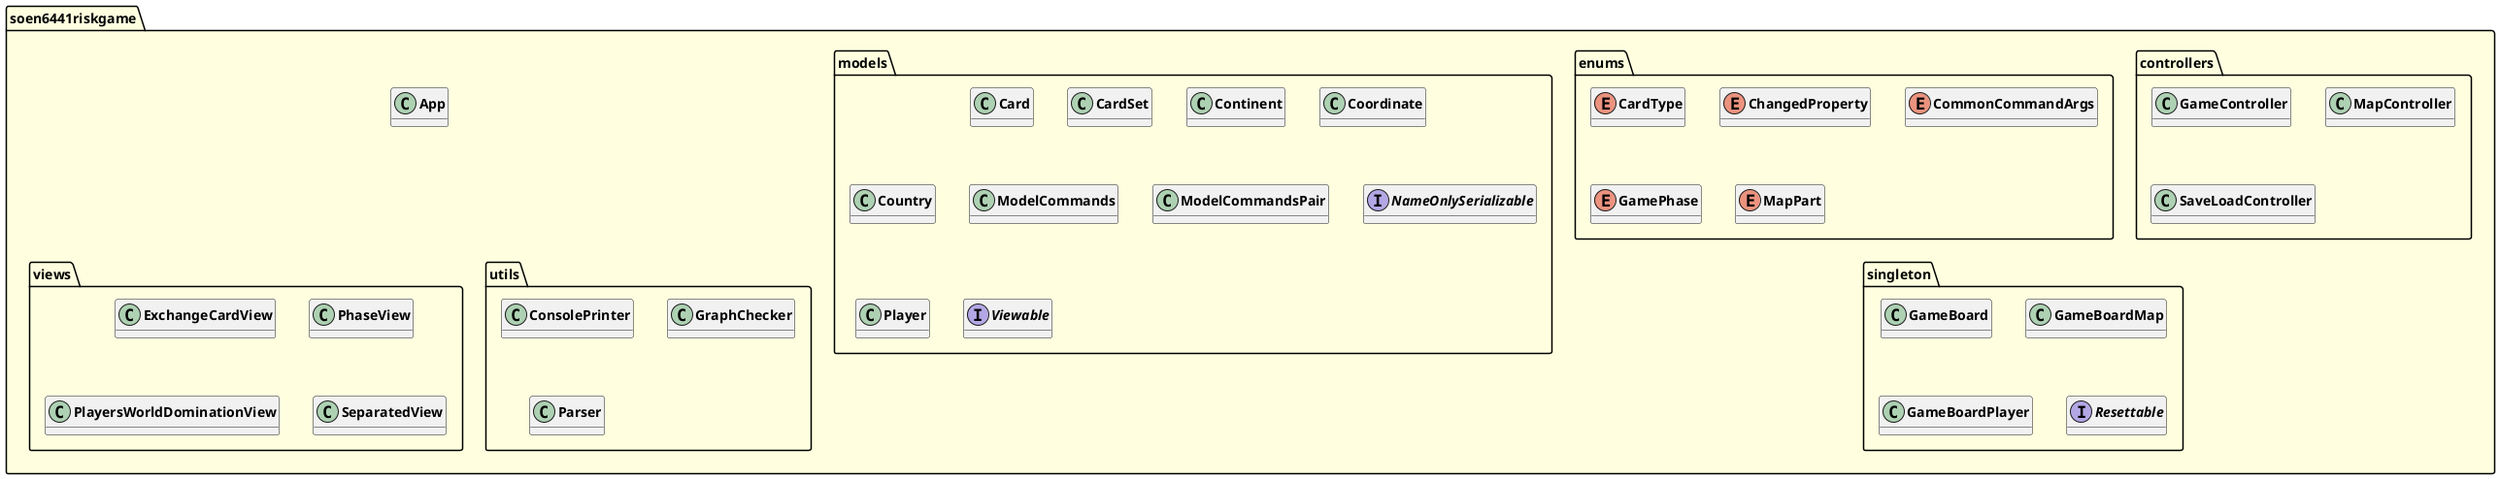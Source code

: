 @startuml

skinparam svgLinkTarget _parent
skinparam linetype ortho
package soen6441riskgame [[../soen6441riskgame/package-summary.html{soen6441riskgame}]] #lightyellow {
}

class "<b><size:14>App</b>" as soen6441riskgame.App  [[../soen6441riskgame/App.html{soen6441riskgame.App}]] {
}

hide soen6441riskgame.App fields
hide soen6441riskgame.App methods

package soen6441riskgame.controllers [[../soen6441riskgame/controllers/package-summary.html{soen6441riskgame.controllers}]] {
}

class "<b><size:14>GameController</b>" as soen6441riskgame.controllers.GameController  [[../soen6441riskgame/controllers/GameController.html{soen6441riskgame.controllers.GameController}]] {
}

hide soen6441riskgame.controllers.GameController fields
hide soen6441riskgame.controllers.GameController methods

class "<b><size:14>MapController</b>" as soen6441riskgame.controllers.MapController  [[../soen6441riskgame/controllers/MapController.html{soen6441riskgame.controllers.MapController}]] {
}

hide soen6441riskgame.controllers.MapController fields
hide soen6441riskgame.controllers.MapController methods

class "<b><size:14>SaveLoadController</b>" as soen6441riskgame.controllers.SaveLoadController  [[../soen6441riskgame/controllers/SaveLoadController.html{soen6441riskgame.controllers.SaveLoadController}]] {
}

hide soen6441riskgame.controllers.SaveLoadController fields
hide soen6441riskgame.controllers.SaveLoadController methods

package soen6441riskgame.enums [[../soen6441riskgame/enums/package-summary.html{soen6441riskgame.enums}]] {
}

enum "<b><size:14>CardType</b>" as soen6441riskgame.enums.CardType  [[../soen6441riskgame/enums/CardType.html{soen6441riskgame.enums.CardType}]] {
}

hide soen6441riskgame.enums.CardType fields
hide soen6441riskgame.enums.CardType methods

enum "<b><size:14>ChangedProperty</b>" as soen6441riskgame.enums.ChangedProperty  [[../soen6441riskgame/enums/ChangedProperty.html{soen6441riskgame.enums.ChangedProperty}]] {
}

hide soen6441riskgame.enums.ChangedProperty fields
hide soen6441riskgame.enums.ChangedProperty methods

enum "<b><size:14>CommonCommandArgs</b>" as soen6441riskgame.enums.CommonCommandArgs  [[../soen6441riskgame/enums/CommonCommandArgs.html{soen6441riskgame.enums.CommonCommandArgs}]] {
}

hide soen6441riskgame.enums.CommonCommandArgs fields
hide soen6441riskgame.enums.CommonCommandArgs methods

enum "<b><size:14>GamePhase</b>" as soen6441riskgame.enums.GamePhase  [[../soen6441riskgame/enums/GamePhase.html{soen6441riskgame.enums.GamePhase}]] {
}

hide soen6441riskgame.enums.GamePhase fields
hide soen6441riskgame.enums.GamePhase methods

enum "<b><size:14>MapPart</b>" as soen6441riskgame.enums.MapPart  [[../soen6441riskgame/enums/MapPart.html{soen6441riskgame.enums.MapPart}]] {
}

hide soen6441riskgame.enums.MapPart fields
hide soen6441riskgame.enums.MapPart methods

package soen6441riskgame.models [[../soen6441riskgame/models/package-summary.html{soen6441riskgame.models}]] {
}

class "<b><size:14>Card</b>" as soen6441riskgame.models.Card  [[../soen6441riskgame/models/Card.html{soen6441riskgame.models.Card}]] {
}

hide soen6441riskgame.models.Card fields
hide soen6441riskgame.models.Card methods

class "<b><size:14>CardSet</b>" as soen6441riskgame.models.CardSet  [[../soen6441riskgame/models/CardSet.html{soen6441riskgame.models.CardSet}]] {
}

hide soen6441riskgame.models.CardSet fields
hide soen6441riskgame.models.CardSet methods

class "<b><size:14>Continent</b>" as soen6441riskgame.models.Continent  [[../soen6441riskgame/models/Continent.html{soen6441riskgame.models.Continent}]] {
}

hide soen6441riskgame.models.Continent fields
hide soen6441riskgame.models.Continent methods

class "<b><size:14>Coordinate</b>" as soen6441riskgame.models.Coordinate  [[../soen6441riskgame/models/Coordinate.html{soen6441riskgame.models.Coordinate}]] {
}

hide soen6441riskgame.models.Coordinate fields
hide soen6441riskgame.models.Coordinate methods

class "<b><size:14>Country</b>" as soen6441riskgame.models.Country  [[../soen6441riskgame/models/Country.html{soen6441riskgame.models.Country}]] {
}

hide soen6441riskgame.models.Country fields
hide soen6441riskgame.models.Country methods

class "<b><size:14>ModelCommands</b>" as soen6441riskgame.models.ModelCommands  [[../soen6441riskgame/models/ModelCommands.html{soen6441riskgame.models.ModelCommands}]] {
}

hide soen6441riskgame.models.ModelCommands fields
hide soen6441riskgame.models.ModelCommands methods

class "<b><size:14>ModelCommandsPair</b>" as soen6441riskgame.models.ModelCommandsPair  [[../soen6441riskgame/models/ModelCommandsPair.html{soen6441riskgame.models.ModelCommandsPair}]] {
}

hide soen6441riskgame.models.ModelCommandsPair fields
hide soen6441riskgame.models.ModelCommandsPair methods

interface "<b><size:14>NameOnlySerializable</b>" as soen6441riskgame.models.NameOnlySerializable  [[../soen6441riskgame/models/NameOnlySerializable.html{soen6441riskgame.models.NameOnlySerializable}]] {
}

hide soen6441riskgame.models.NameOnlySerializable fields
hide soen6441riskgame.models.NameOnlySerializable methods

class "<b><size:14>Player</b>" as soen6441riskgame.models.Player  [[../soen6441riskgame/models/Player.html{soen6441riskgame.models.Player}]] {
}

hide soen6441riskgame.models.Player fields
hide soen6441riskgame.models.Player methods

interface "<b><size:14>Viewable</b>" as soen6441riskgame.models.Viewable  [[../soen6441riskgame/models/Viewable.html{soen6441riskgame.models.Viewable}]] {
}

hide soen6441riskgame.models.Viewable fields
hide soen6441riskgame.models.Viewable methods

package soen6441riskgame.singleton [[../soen6441riskgame/singleton/package-summary.html{soen6441riskgame.singleton}]] {
}

class "<b><size:14>GameBoard</b>" as soen6441riskgame.singleton.GameBoard  [[../soen6441riskgame/singleton/GameBoard.html{soen6441riskgame.singleton.GameBoard}]] {
}

hide soen6441riskgame.singleton.GameBoard fields
hide soen6441riskgame.singleton.GameBoard methods

class "<b><size:14>GameBoardMap</b>" as soen6441riskgame.singleton.GameBoardMap  [[../soen6441riskgame/singleton/GameBoardMap.html{soen6441riskgame.singleton.GameBoardMap}]] {
}

hide soen6441riskgame.singleton.GameBoardMap fields
hide soen6441riskgame.singleton.GameBoardMap methods

class "<b><size:14>GameBoardPlayer</b>" as soen6441riskgame.singleton.GameBoardPlayer  [[../soen6441riskgame/singleton/GameBoardPlayer.html{soen6441riskgame.singleton.GameBoardPlayer}]] {
}

hide soen6441riskgame.singleton.GameBoardPlayer fields
hide soen6441riskgame.singleton.GameBoardPlayer methods

interface "<b><size:14>Resettable</b>" as soen6441riskgame.singleton.Resettable  [[../soen6441riskgame/singleton/Resettable.html{soen6441riskgame.singleton.Resettable}]] {
}

hide soen6441riskgame.singleton.Resettable fields
hide soen6441riskgame.singleton.Resettable methods

package soen6441riskgame.utils [[../soen6441riskgame/utils/package-summary.html{soen6441riskgame.utils}]] {
}

class "<b><size:14>ConsolePrinter</b>" as soen6441riskgame.utils.ConsolePrinter  [[../soen6441riskgame/utils/ConsolePrinter.html{soen6441riskgame.utils.ConsolePrinter}]] {
}

hide soen6441riskgame.utils.ConsolePrinter fields
hide soen6441riskgame.utils.ConsolePrinter methods

class "<b><size:14>GraphChecker</b>" as soen6441riskgame.utils.GraphChecker  [[../soen6441riskgame/utils/GraphChecker.html{soen6441riskgame.utils.GraphChecker}]] {
}

hide soen6441riskgame.utils.GraphChecker fields
hide soen6441riskgame.utils.GraphChecker methods

class "<b><size:14>Parser</b>" as soen6441riskgame.utils.Parser  [[../soen6441riskgame/utils/Parser.html{soen6441riskgame.utils.Parser}]] {
}

hide soen6441riskgame.utils.Parser fields
hide soen6441riskgame.utils.Parser methods

package soen6441riskgame.views [[../soen6441riskgame/views/package-summary.html{soen6441riskgame.views}]] {
}

class "<b><size:14>ExchangeCardView</b>" as soen6441riskgame.views.ExchangeCardView  [[../soen6441riskgame/views/ExchangeCardView.html{soen6441riskgame.views.ExchangeCardView}]] {
}

hide soen6441riskgame.views.ExchangeCardView fields
hide soen6441riskgame.views.ExchangeCardView methods

class "<b><size:14>PhaseView</b>" as soen6441riskgame.views.PhaseView  [[../soen6441riskgame/views/PhaseView.html{soen6441riskgame.views.PhaseView}]] {
}

hide soen6441riskgame.views.PhaseView fields
hide soen6441riskgame.views.PhaseView methods

class "<b><size:14>PlayersWorldDominationView</b>" as soen6441riskgame.views.PlayersWorldDominationView  [[../soen6441riskgame/views/PlayersWorldDominationView.html{soen6441riskgame.views.PlayersWorldDominationView}]] {
}

hide soen6441riskgame.views.PlayersWorldDominationView fields
hide soen6441riskgame.views.PlayersWorldDominationView methods

class "<b><size:14>SeparatedView</b>" as soen6441riskgame.views.SeparatedView  [[../soen6441riskgame/views/SeparatedView.html{soen6441riskgame.views.SeparatedView}]] {
}

hide soen6441riskgame.views.SeparatedView fields
hide soen6441riskgame.views.SeparatedView methods


@enduml
